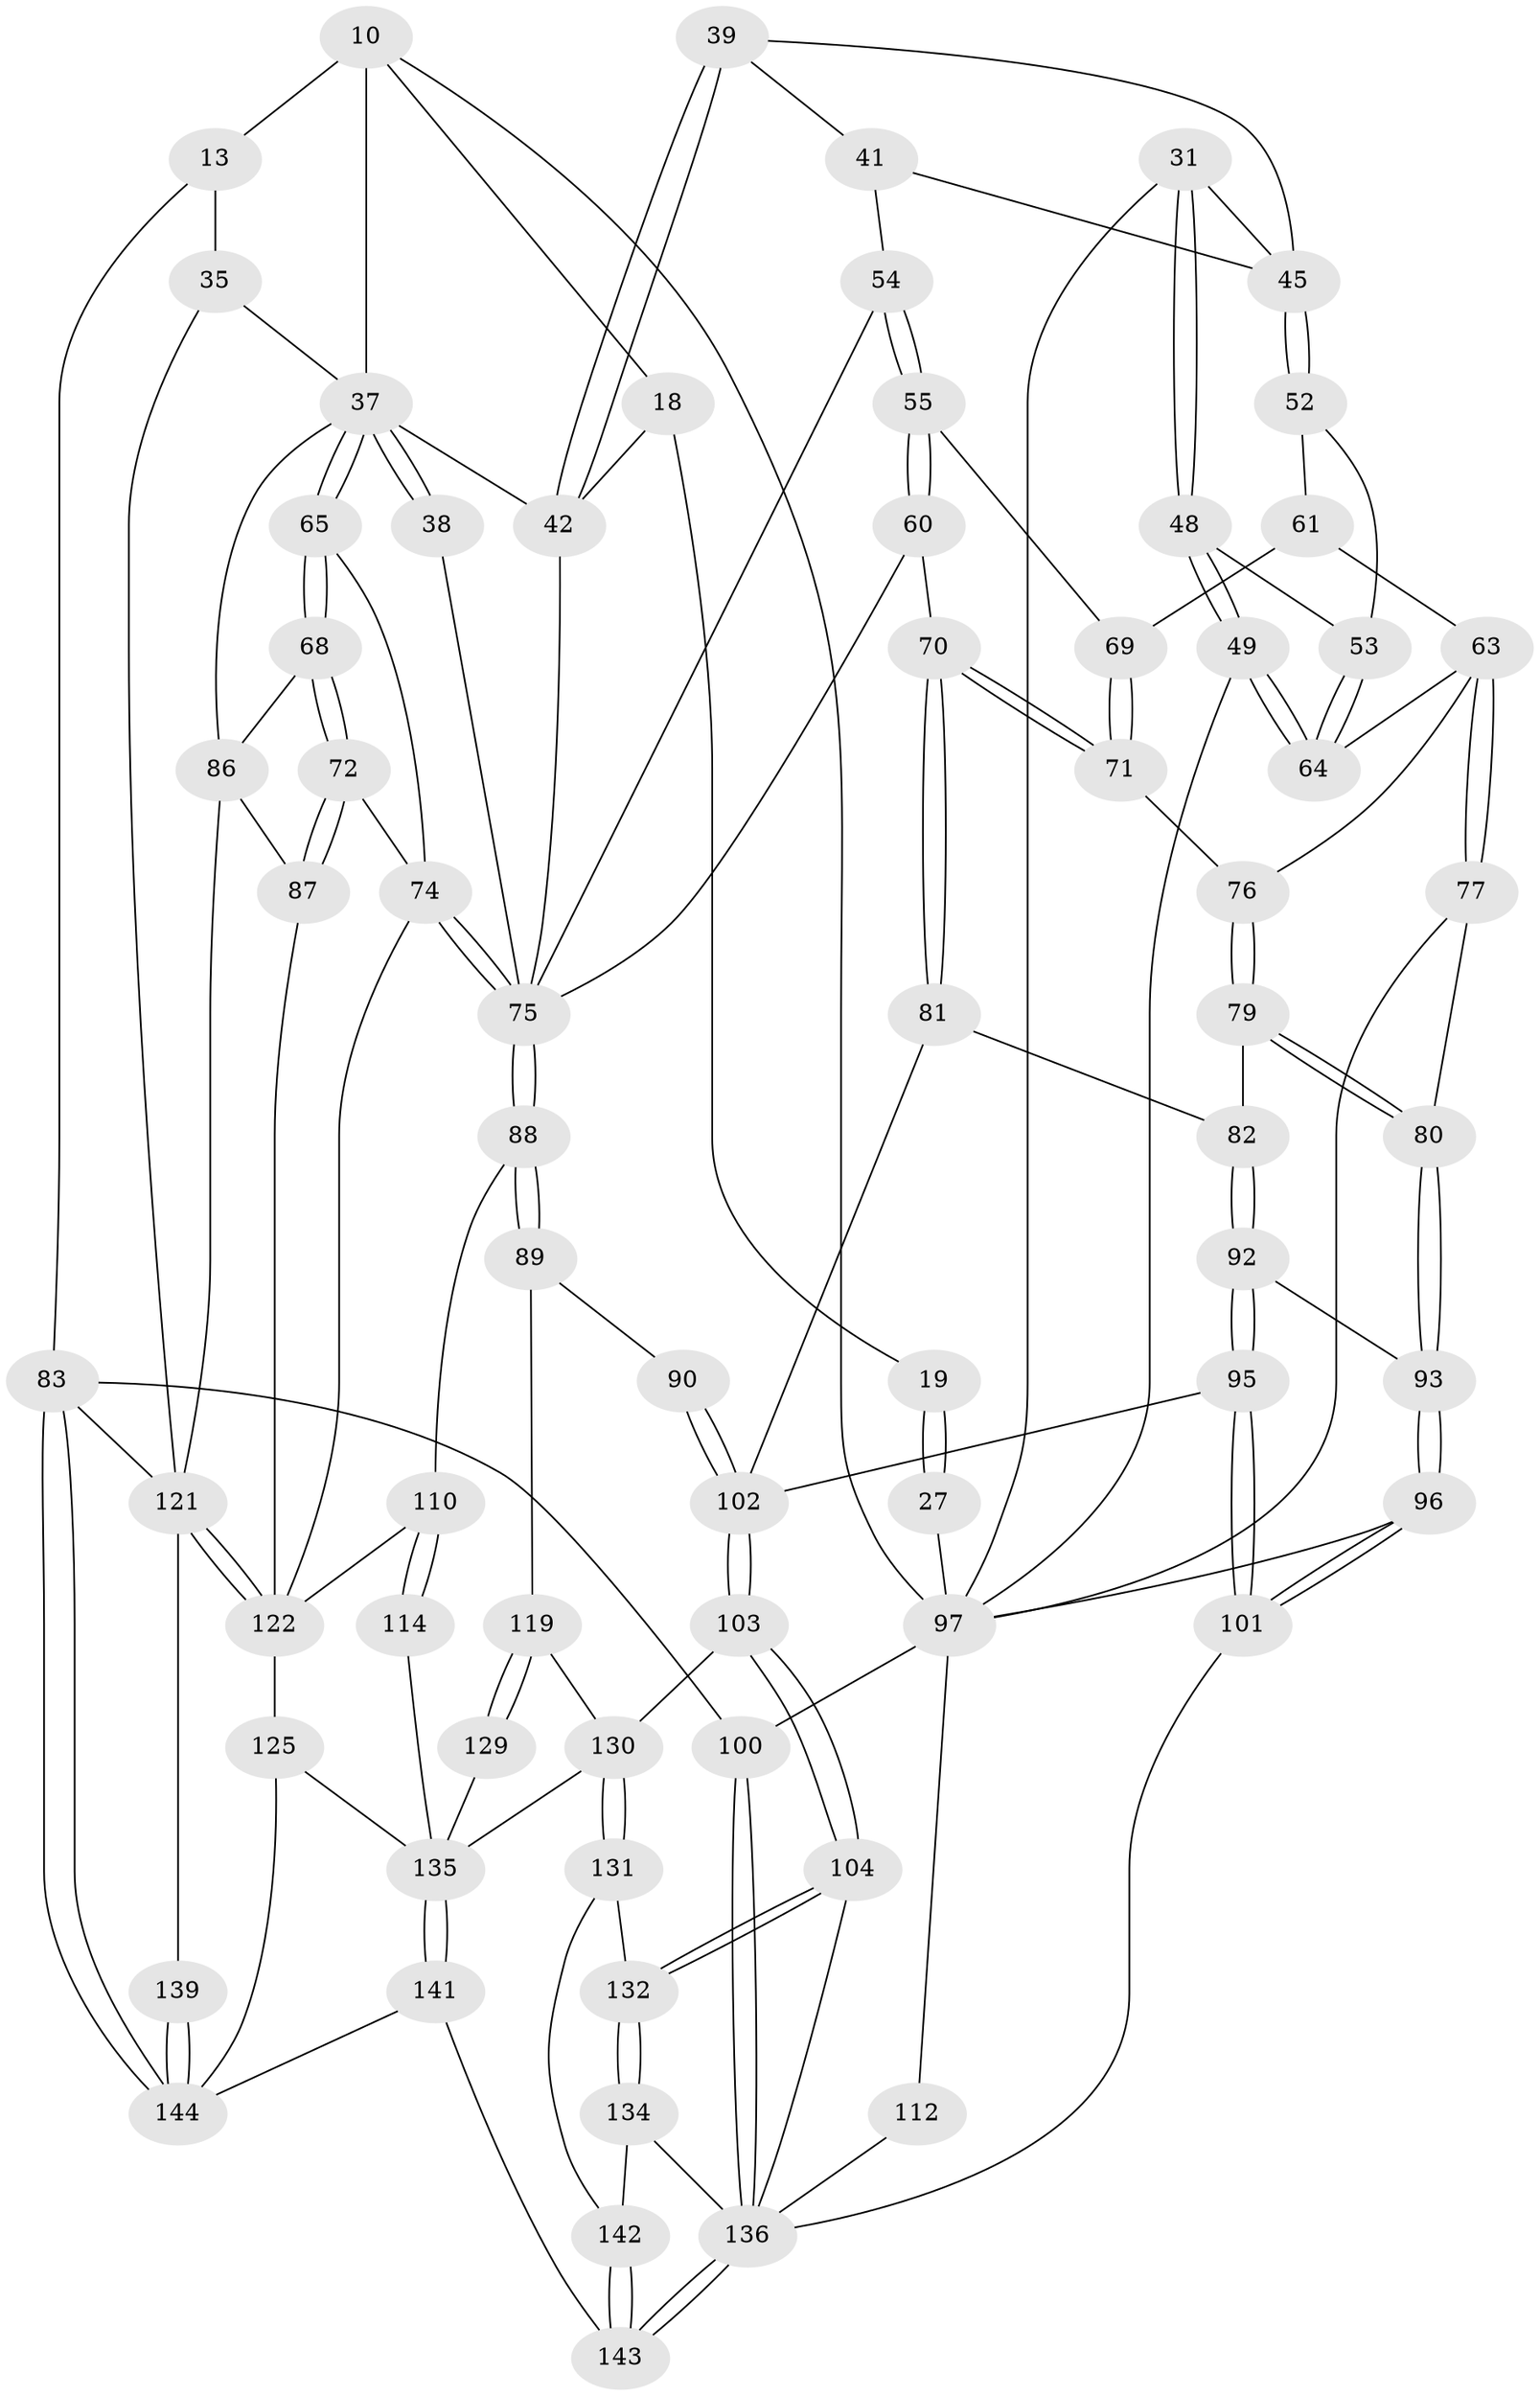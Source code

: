 // original degree distribution, {3: 0.027777777777777776, 6: 0.22916666666666666, 5: 0.5277777777777778, 4: 0.2152777777777778}
// Generated by graph-tools (version 1.1) at 2025/00/03/09/25 05:00:16]
// undirected, 72 vertices, 163 edges
graph export_dot {
graph [start="1"]
  node [color=gray90,style=filled];
  10 [pos="+0.7720754781104248+0.11798033411948299",super="+7+6+9"];
  13 [pos="+0.8946517999760806+0.19653333223883168",super="+12+11"];
  18 [pos="+0.3496782241500792+0.1572670394932866",super="+14"];
  19 [pos="+0.2730186461209353+0.17726987506870806",super="+17"];
  27 [pos="+0.20163572738405058+0.19979969681935048",super="+16"];
  31 [pos="+0.21039637559977234+0.22900330679190434"];
  35 [pos="+1+0.2952619876670161",super="+25"];
  37 [pos="+0.7429506604744341+0.3710770501070077",super="+36+26+24"];
  38 [pos="+0.7275714921294414+0.36422957833245323"];
  39 [pos="+0.454077358834374+0.3440819212030113",super="+28+29"];
  41 [pos="+0.3639396054951234+0.3256255762318552",super="+40"];
  42 [pos="+0.5707445985017401+0.21611929908002953",super="+21+22"];
  45 [pos="+0.3370640718794385+0.330980769672589",super="+30"];
  48 [pos="+0.19010673260970914+0.35763611287120206"];
  49 [pos="+0.03673079883577582+0.5047745827063389"];
  52 [pos="+0.32690196798587734+0.3977343020841883"];
  53 [pos="+0.23984627646498366+0.39068245959617687"];
  54 [pos="+0.4587948507248734+0.3982331576935873"];
  55 [pos="+0.4572201330477158+0.4071047816316798"];
  60 [pos="+0.522881087216885+0.5167740621071565"];
  61 [pos="+0.3223132638610651+0.5055366868321448",super="+57"];
  63 [pos="+0.2908673543986849+0.5245912695492504",super="+62"];
  64 [pos="+0.27529749122834224+0.516565277543454"];
  65 [pos="+0.762573572084694+0.46456357550548755"];
  68 [pos="+0.8049729858091772+0.5077736603184109"];
  69 [pos="+0.33921856271020484+0.5037319513935832",super="+56"];
  70 [pos="+0.4941657701109691+0.5326946505562369"];
  71 [pos="+0.43018879298448176+0.5315863465813838"];
  72 [pos="+0.7421629523184735+0.6070376703328539"];
  74 [pos="+0.6846661107452803+0.6375666940106329",super="+73+66"];
  75 [pos="+0.5901813524202056+0.646165347018795",super="+59+58+44"];
  76 [pos="+0.369207917976364+0.5829045945116295"];
  77 [pos="+0.2794001539967004+0.584045753744808"];
  79 [pos="+0.37165471089433233+0.5908773045596176"];
  80 [pos="+0.29973363940392195+0.6361288265893287"];
  81 [pos="+0.44168590298899124+0.607746792350946"];
  82 [pos="+0.39520695123408334+0.6172899884143405"];
  83 [pos="+1+1",super="+2"];
  86 [pos="+0.8702384286939635+0.5827742227934357",super="+67"];
  87 [pos="+0.8683398260588923+0.7221733331582986"];
  88 [pos="+0.5684643066114284+0.6885501559883552"];
  89 [pos="+0.5475556691948837+0.7003725686294346"];
  90 [pos="+0.490991408964067+0.7069395778812856"];
  92 [pos="+0.3794624210637891+0.6444151037602655"];
  93 [pos="+0.3010310995790913+0.6451655919826945"];
  95 [pos="+0.3897588558739007+0.6766956555303111"];
  96 [pos="+0.2872874610223687+0.6853844705369778"];
  97 [pos="+0.1729011215323996+0.6665643628227504",super="+78+51"];
  100 [pos="+0+1",super="+3"];
  101 [pos="+0.2944794844152397+0.7044203775682775"];
  102 [pos="+0.4230712136859272+0.7543871692585965",super="+94+91"];
  103 [pos="+0.41367489739172+0.7711668045498626"];
  104 [pos="+0.3210045071259439+0.7839229386690161"];
  110 [pos="+0.5832175402317338+0.7100942767855787",super="+109"];
  112 [pos="+0.13629653132490535+0.7763645191606702",super="+98+111"];
  114 [pos="+0.6041048112401897+0.8542620881040991"];
  119 [pos="+0.4222485587923445+0.7812172424325493",super="+118"];
  121 [pos="+0.9352705958634784+0.8017436926216828",super="+84+85+46"];
  122 [pos="+0.8989843808873612+0.7905477036143223",super="+108"];
  125 [pos="+0.892103377560733+0.7927976006423776",super="+124"];
  129 [pos="+0.4677796774090904+0.8476802942193805",super="+117"];
  130 [pos="+0.388281031912102+0.9460667002420543",super="+120"];
  131 [pos="+0.3439819832315036+0.9071789904743928"];
  132 [pos="+0.3178308785378324+0.867449959042978"];
  134 [pos="+0.1977636557346827+0.9106004668980863"];
  135 [pos="+0.48188407737745875+1",super="+116+115+133"];
  136 [pos="+0+1",super="+127+128"];
  139 [pos="+0.9023629799247663+0.9633019753731586"];
  141 [pos="+0.48211764378691613+1"];
  142 [pos="+0.2666050651816543+0.950400152673174"];
  143 [pos="+0.3909405094059424+1"];
  144 [pos="+0.9208523352678106+1",super="+140+137"];
  10 -- 13 [weight=2];
  10 -- 18;
  10 -- 37 [weight=2];
  10 -- 97;
  13 -- 83 [weight=2];
  13 -- 35 [weight=2];
  18 -- 19;
  18 -- 42;
  19 -- 27 [weight=2];
  19 -- 27;
  27 -- 97 [weight=2];
  31 -- 48;
  31 -- 48;
  31 -- 97;
  31 -- 45;
  35 -- 121;
  35 -- 37;
  37 -- 38 [weight=2];
  37 -- 38;
  37 -- 65;
  37 -- 65;
  37 -- 86;
  37 -- 42;
  38 -- 75;
  39 -- 42 [weight=2];
  39 -- 42;
  39 -- 41 [weight=2];
  39 -- 45;
  41 -- 45;
  41 -- 54;
  42 -- 75;
  45 -- 52;
  45 -- 52;
  48 -- 49;
  48 -- 49;
  48 -- 53;
  49 -- 64;
  49 -- 64;
  49 -- 97;
  52 -- 53;
  52 -- 61;
  53 -- 64;
  53 -- 64;
  54 -- 55;
  54 -- 55;
  54 -- 75;
  55 -- 60;
  55 -- 60;
  55 -- 69;
  60 -- 70;
  60 -- 75;
  61 -- 69 [weight=2];
  61 -- 63;
  63 -- 64;
  63 -- 77;
  63 -- 77;
  63 -- 76;
  65 -- 68;
  65 -- 68;
  65 -- 74;
  68 -- 72;
  68 -- 72;
  68 -- 86;
  69 -- 71;
  69 -- 71;
  70 -- 71;
  70 -- 71;
  70 -- 81;
  70 -- 81;
  71 -- 76;
  72 -- 87;
  72 -- 87;
  72 -- 74;
  74 -- 75 [weight=2];
  74 -- 75;
  74 -- 122;
  75 -- 88;
  75 -- 88;
  76 -- 79;
  76 -- 79;
  77 -- 80;
  77 -- 97;
  79 -- 80;
  79 -- 80;
  79 -- 82;
  80 -- 93;
  80 -- 93;
  81 -- 82;
  81 -- 102;
  82 -- 92;
  82 -- 92;
  83 -- 144;
  83 -- 144;
  83 -- 100 [weight=2];
  83 -- 121;
  86 -- 87;
  86 -- 121 [weight=2];
  87 -- 122;
  88 -- 89;
  88 -- 89;
  88 -- 110;
  89 -- 90;
  89 -- 119;
  90 -- 102 [weight=2];
  90 -- 102;
  92 -- 93;
  92 -- 95;
  92 -- 95;
  93 -- 96;
  93 -- 96;
  95 -- 101;
  95 -- 101;
  95 -- 102;
  96 -- 97;
  96 -- 101;
  96 -- 101;
  97 -- 112 [weight=2];
  97 -- 100 [weight=2];
  100 -- 136 [weight=2];
  100 -- 136;
  101 -- 136;
  102 -- 103;
  102 -- 103;
  103 -- 104;
  103 -- 104;
  103 -- 130;
  104 -- 132;
  104 -- 132;
  104 -- 136;
  110 -- 114 [weight=2];
  110 -- 114;
  110 -- 122;
  112 -- 136 [weight=3];
  114 -- 135;
  119 -- 129 [weight=2];
  119 -- 129;
  119 -- 130;
  121 -- 122;
  121 -- 122;
  121 -- 139;
  122 -- 125 [weight=2];
  125 -- 144 [weight=2];
  125 -- 135;
  129 -- 135 [weight=2];
  130 -- 131;
  130 -- 131;
  130 -- 135;
  131 -- 132;
  131 -- 142;
  132 -- 134;
  132 -- 134;
  134 -- 142;
  134 -- 136;
  135 -- 141;
  135 -- 141;
  136 -- 143;
  136 -- 143;
  139 -- 144 [weight=2];
  139 -- 144;
  141 -- 143;
  141 -- 144;
  142 -- 143;
  142 -- 143;
}
